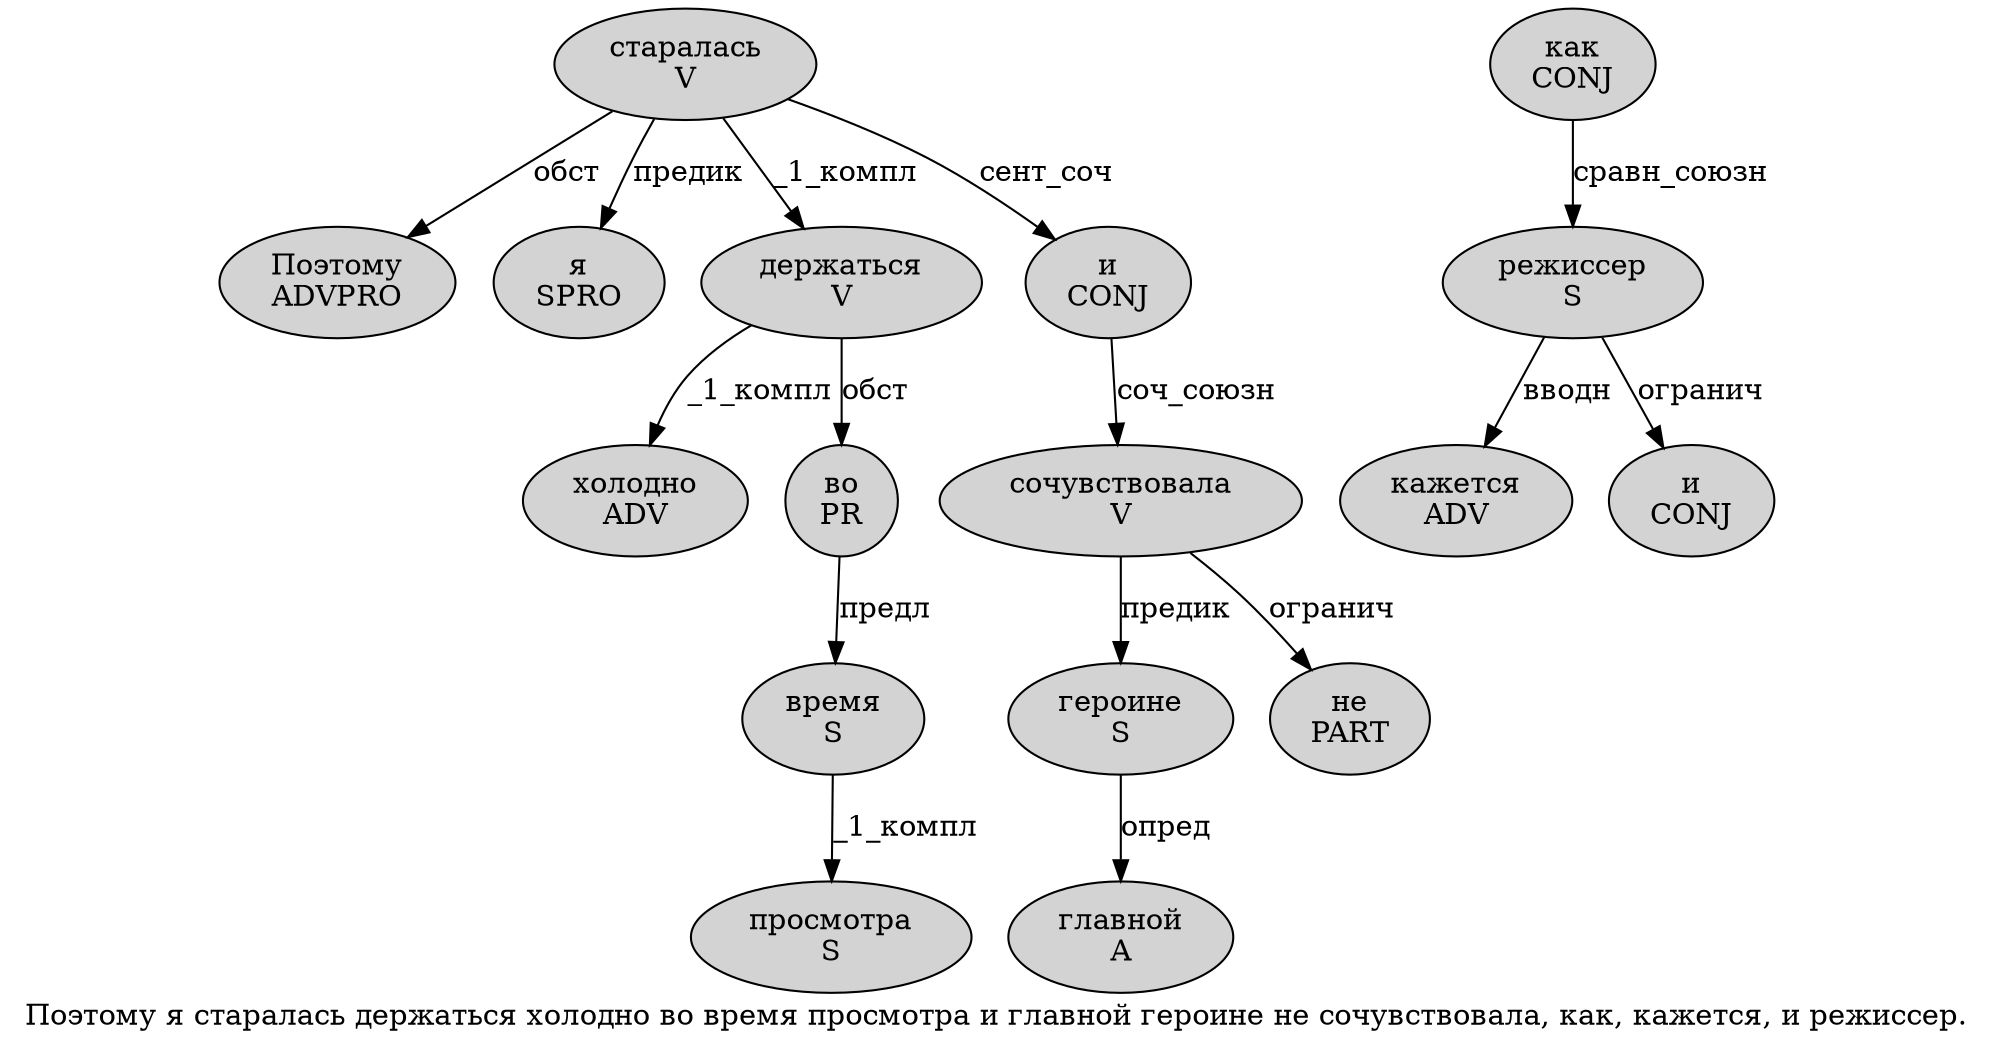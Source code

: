 digraph SENTENCE_599 {
	graph [label="Поэтому я старалась держаться холодно во время просмотра и главной героине не сочувствовала, как, кажется, и режиссер."]
	node [style=filled]
		0 [label="Поэтому
ADVPRO" color="" fillcolor=lightgray penwidth=1 shape=ellipse]
		1 [label="я
SPRO" color="" fillcolor=lightgray penwidth=1 shape=ellipse]
		2 [label="старалась
V" color="" fillcolor=lightgray penwidth=1 shape=ellipse]
		3 [label="держаться
V" color="" fillcolor=lightgray penwidth=1 shape=ellipse]
		4 [label="холодно
ADV" color="" fillcolor=lightgray penwidth=1 shape=ellipse]
		5 [label="во
PR" color="" fillcolor=lightgray penwidth=1 shape=ellipse]
		6 [label="время
S" color="" fillcolor=lightgray penwidth=1 shape=ellipse]
		7 [label="просмотра
S" color="" fillcolor=lightgray penwidth=1 shape=ellipse]
		8 [label="и
CONJ" color="" fillcolor=lightgray penwidth=1 shape=ellipse]
		9 [label="главной
A" color="" fillcolor=lightgray penwidth=1 shape=ellipse]
		10 [label="героине
S" color="" fillcolor=lightgray penwidth=1 shape=ellipse]
		11 [label="не
PART" color="" fillcolor=lightgray penwidth=1 shape=ellipse]
		12 [label="сочувствовала
V" color="" fillcolor=lightgray penwidth=1 shape=ellipse]
		14 [label="как
CONJ" color="" fillcolor=lightgray penwidth=1 shape=ellipse]
		16 [label="кажется
ADV" color="" fillcolor=lightgray penwidth=1 shape=ellipse]
		18 [label="и
CONJ" color="" fillcolor=lightgray penwidth=1 shape=ellipse]
		19 [label="режиссер
S" color="" fillcolor=lightgray penwidth=1 shape=ellipse]
			10 -> 9 [label="опред"]
			6 -> 7 [label="_1_компл"]
			2 -> 0 [label="обст"]
			2 -> 1 [label="предик"]
			2 -> 3 [label="_1_компл"]
			2 -> 8 [label="сент_соч"]
			8 -> 12 [label="соч_союзн"]
			5 -> 6 [label="предл"]
			3 -> 4 [label="_1_компл"]
			3 -> 5 [label="обст"]
			14 -> 19 [label="сравн_союзн"]
			19 -> 16 [label="вводн"]
			19 -> 18 [label="огранич"]
			12 -> 10 [label="предик"]
			12 -> 11 [label="огранич"]
}